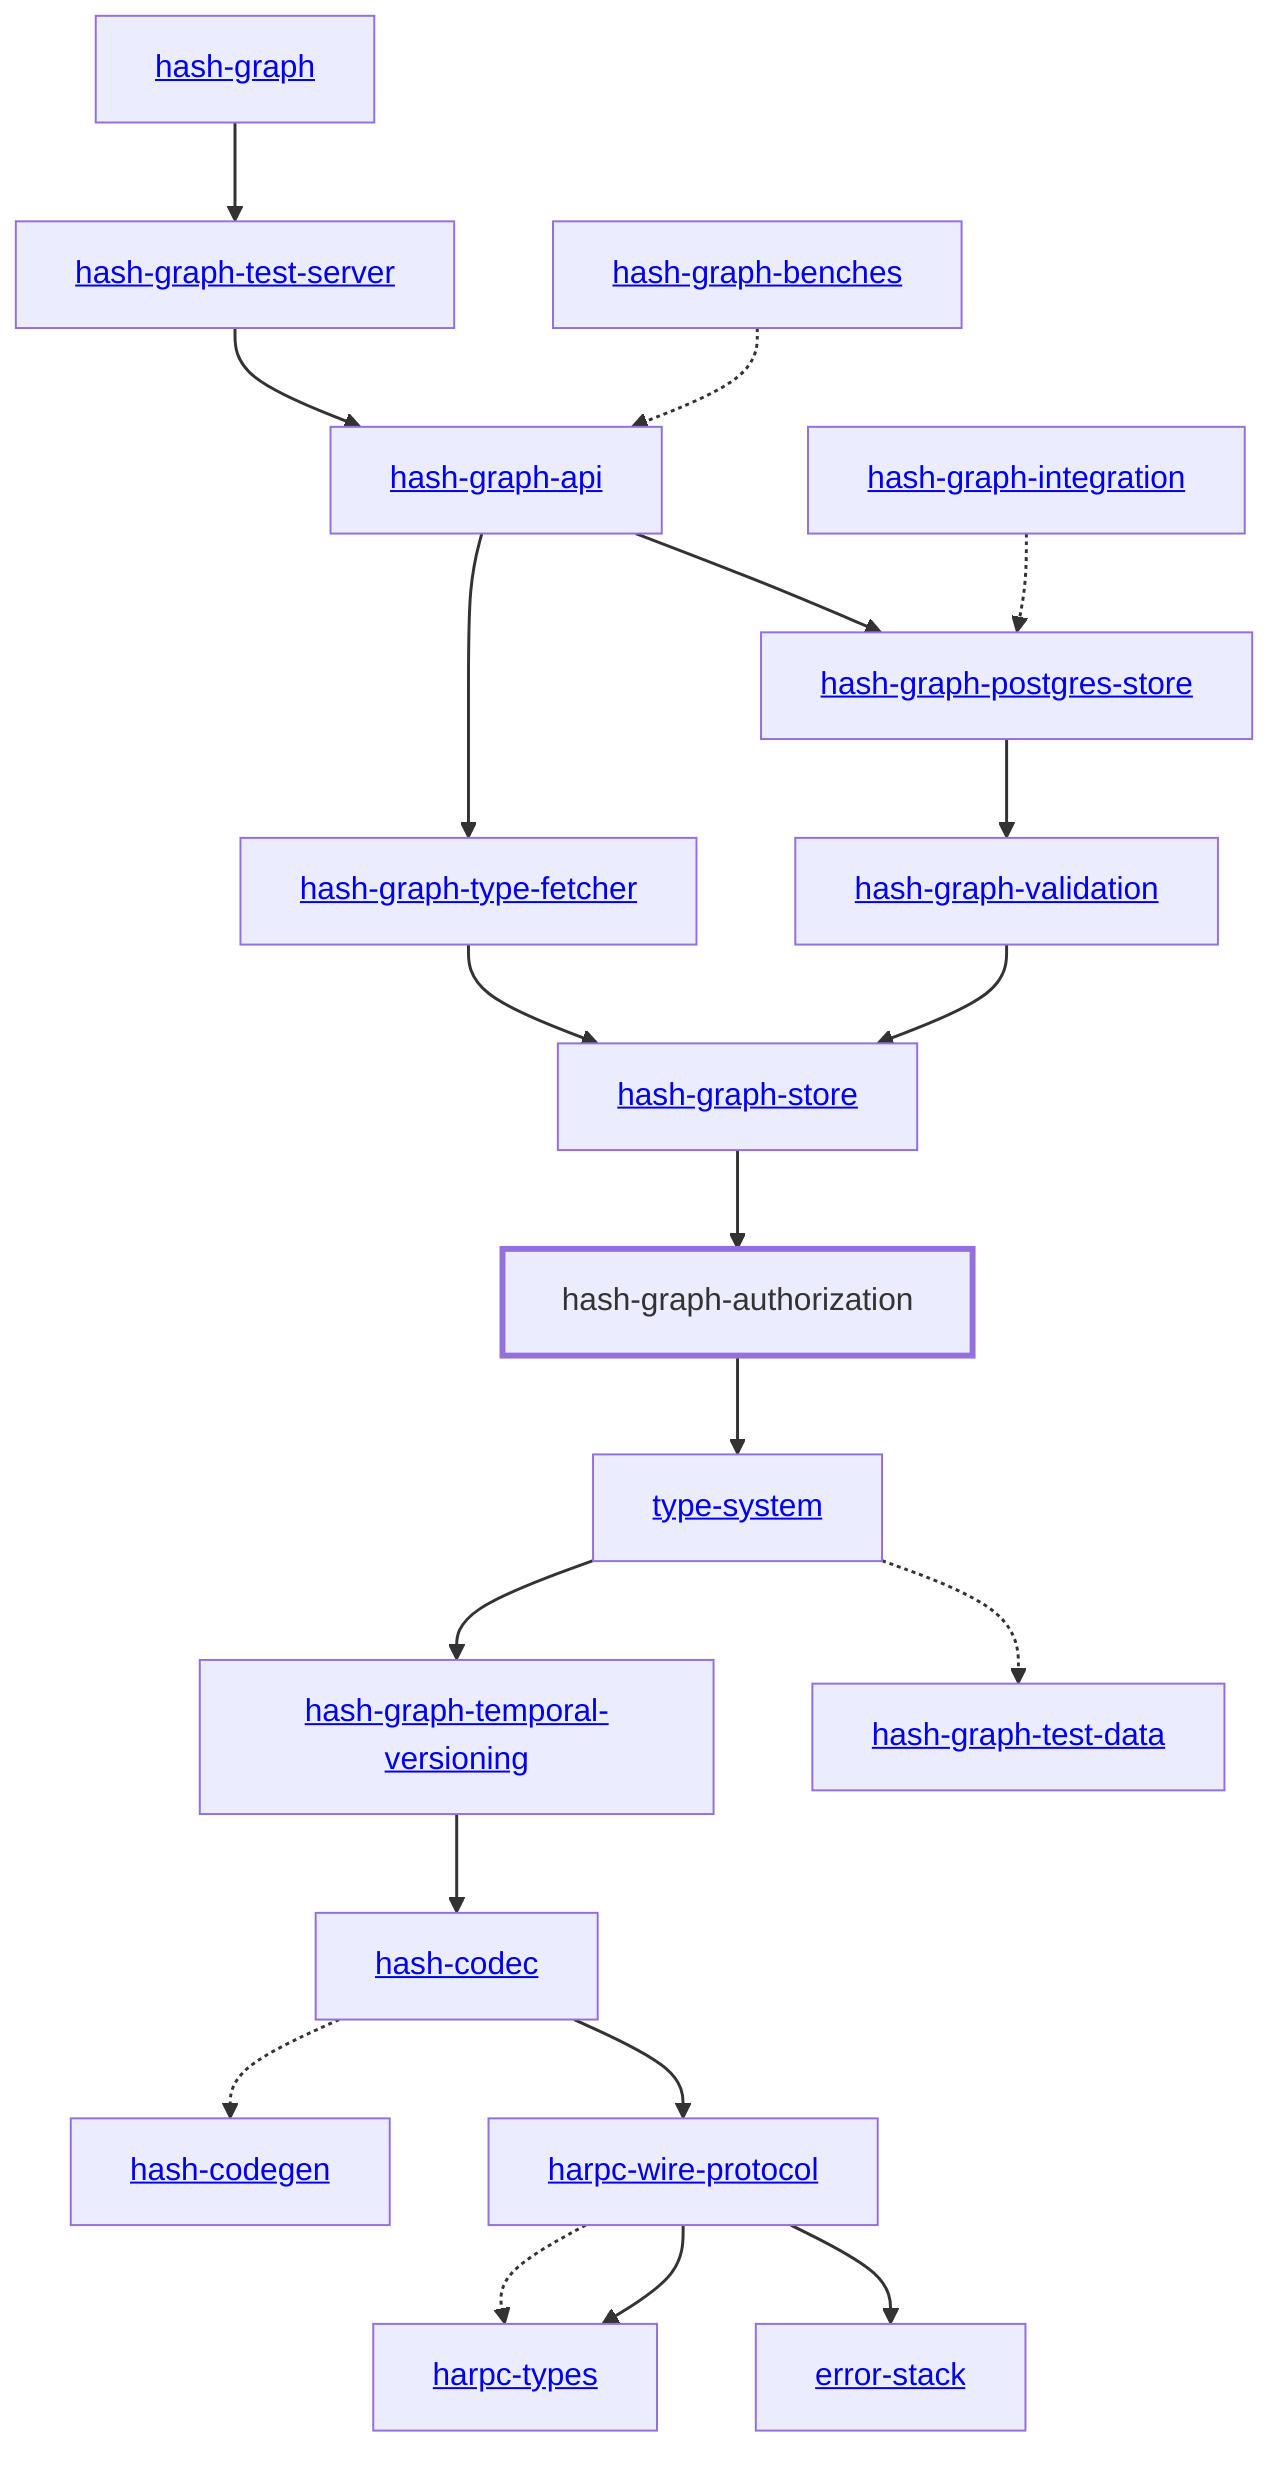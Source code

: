 graph TD
    linkStyle default stroke-width:1.5px
    classDef default stroke-width:1px
    classDef root stroke-width:3px
    classDef dev stroke-width:1px
    classDef build stroke-width:1px
    %% Legend
    %% --> : Normal dependency
    %% -.-> : Dev dependency
    %% ---> : Build dependency
    0[<a href="../hash_graph">hash-graph</a>]
    1[<a href="../type_system">type-system</a>]
    2[<a href="../hash_codec">hash-codec</a>]
    3[<a href="../hash_codegen">hash-codegen</a>]
    4[<a href="../hash_graph_api">hash-graph-api</a>]
    5[hash-graph-authorization]
    class 5 root
    6[<a href="../hash_graph_postgres_store">hash-graph-postgres-store</a>]
    7[<a href="../hash_graph_store">hash-graph-store</a>]
    8[<a href="../hash_graph_temporal_versioning">hash-graph-temporal-versioning</a>]
    9[<a href="../hash_graph_test_server">hash-graph-test-server</a>]
    10[<a href="../hash_graph_type_fetcher">hash-graph-type-fetcher</a>]
    11[<a href="../hash_graph_validation">hash-graph-validation</a>]
    12[<a href="../harpc_types">harpc-types</a>]
    13[<a href="../harpc_wire_protocol">harpc-wire-protocol</a>]
    14[<a href="../error_stack">error-stack</a>]
    15[<a href="../hash_graph_benches">hash-graph-benches</a>]
    16[<a href="../hash_graph_integration">hash-graph-integration</a>]
    17[<a href="../hash_graph_test_data">hash-graph-test-data</a>]
    0 --> 9
    1 --> 8
    1 -.-> 17
    2 -.-> 3
    2 --> 13
    4 --> 6
    4 --> 10
    5 --> 1
    6 --> 11
    7 --> 5
    8 --> 2
    9 --> 4
    10 --> 7
    11 --> 7
    13 -.-> 12
    13 --> 12
    13 --> 14
    15 -.-> 4
    16 -.-> 6